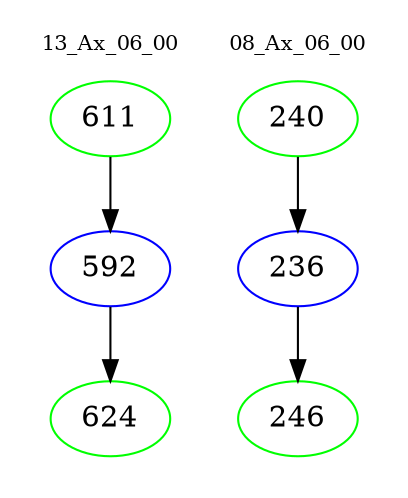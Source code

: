 digraph{
subgraph cluster_0 {
color = white
label = "13_Ax_06_00";
fontsize=10;
T0_611 [label="611", color="green"]
T0_611 -> T0_592 [color="black"]
T0_592 [label="592", color="blue"]
T0_592 -> T0_624 [color="black"]
T0_624 [label="624", color="green"]
}
subgraph cluster_1 {
color = white
label = "08_Ax_06_00";
fontsize=10;
T1_240 [label="240", color="green"]
T1_240 -> T1_236 [color="black"]
T1_236 [label="236", color="blue"]
T1_236 -> T1_246 [color="black"]
T1_246 [label="246", color="green"]
}
}
